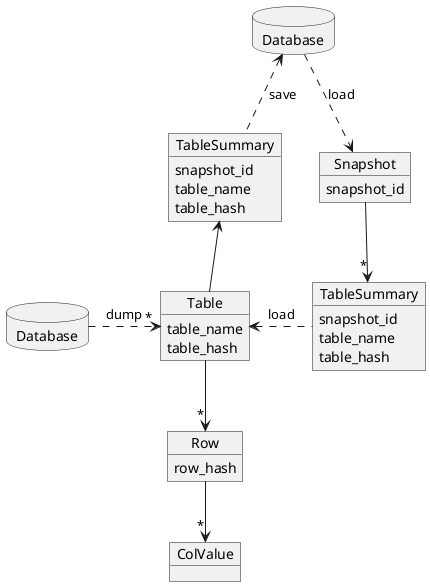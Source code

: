 @startuml

object Table {
    table_name
    table_hash
}

object Row {
    row_hash
}

object ColValue

database "Database" as DB1 {
}

database "Database" as DB2 {
}

object "TableSummary" as TS1 {
    snapshot_id
    table_name
    table_hash
}

DB1 .r..> "*" Table : dump
Table -d-> "*" Row
Row -d-> "*" ColValue

Table -u-> TS1
TS1 .u.> DB2 : save

object Snapshot {
    snapshot_id
}

DB2 .d.> Snapshot : load

object "TableSummary" as TS2 {
    snapshot_id
    table_name
    table_hash
}

Snapshot -d-> "*" TS2
TS2 .l.> Table : load


@enduml